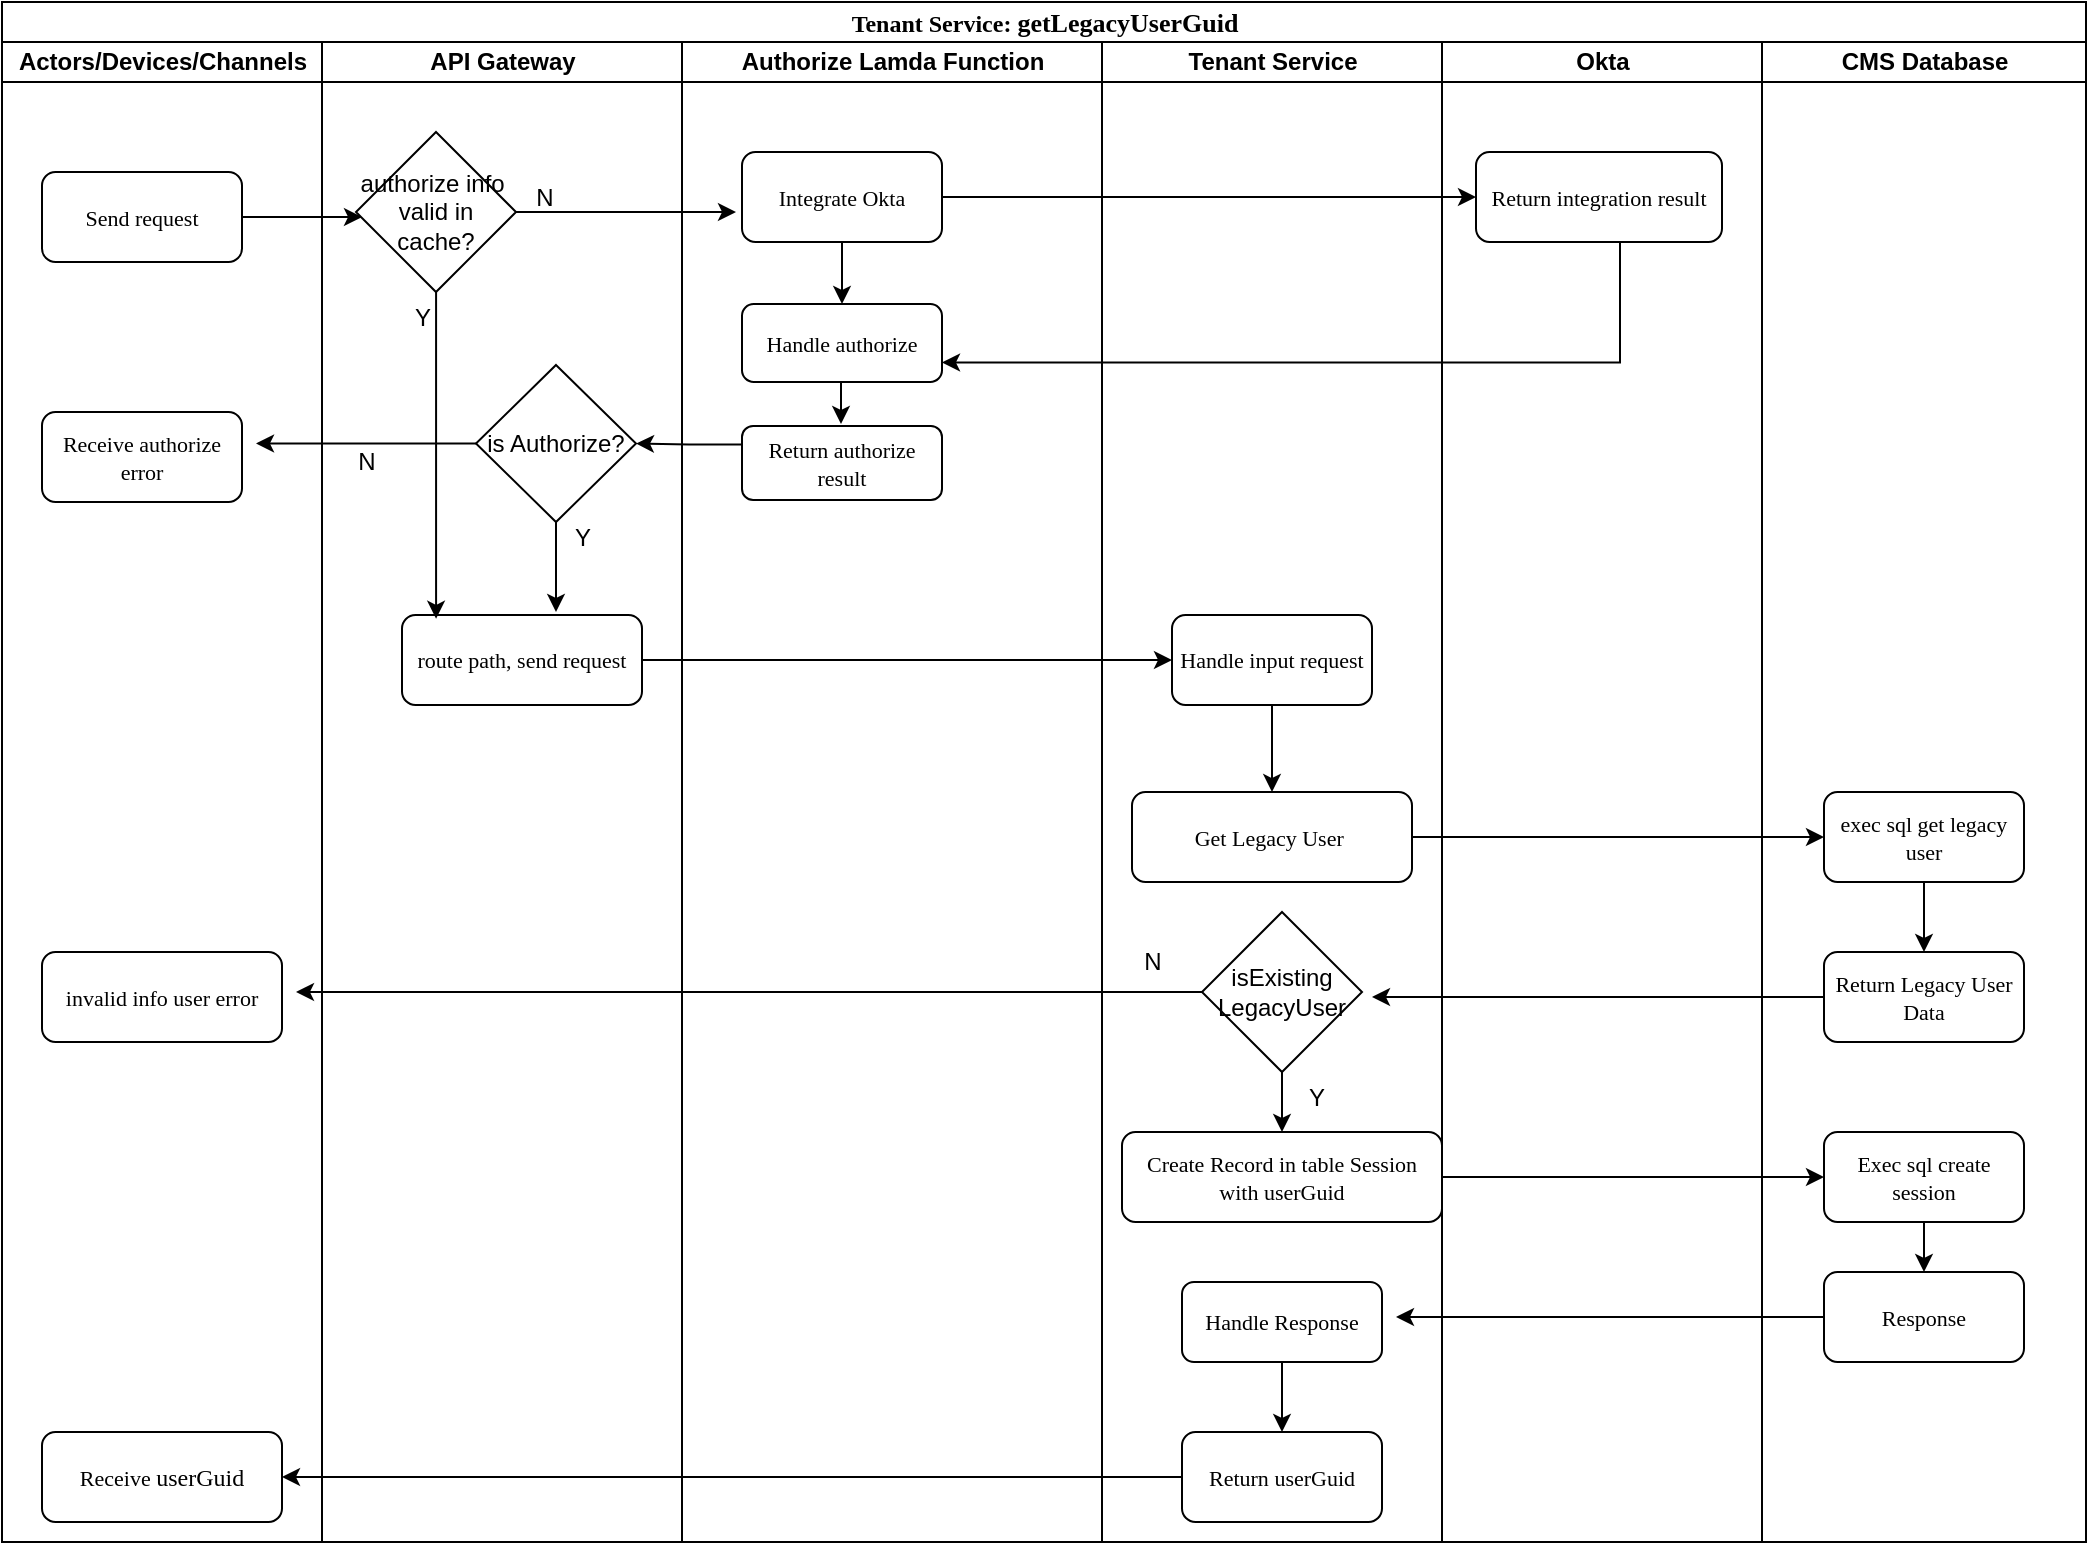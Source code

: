 <mxfile version="22.1.4" type="github">
  <diagram name="Page-1" id="P3CTmTWMg6Tq76BW2d_o">
    <mxGraphModel dx="1235" dy="615" grid="0" gridSize="10" guides="1" tooltips="1" connect="1" arrows="1" fold="1" page="1" pageScale="1" pageWidth="850" pageHeight="1100" math="0" shadow="0">
      <root>
        <mxCell id="0" />
        <mxCell id="1" parent="0" />
        <mxCell id="c0oyBZoguxhqSgDO0fiF-1" value="&lt;font style=&quot;font-size: 12px;&quot;&gt;Tenant Service:&amp;nbsp;&lt;/font&gt;&lt;font style=&quot;font-size: 13px;&quot;&gt;getLegacyUserGuid&lt;/font&gt;" style="swimlane;html=1;childLayout=stackLayout;startSize=20;rounded=0;shadow=0;labelBackgroundColor=none;strokeWidth=1;fontFamily=Verdana;fontSize=8;align=center;" vertex="1" parent="1">
          <mxGeometry x="33" y="65" width="1042" height="770" as="geometry" />
        </mxCell>
        <mxCell id="c0oyBZoguxhqSgDO0fiF-2" value="Actors/Devices/Channels" style="swimlane;html=1;startSize=20;" vertex="1" parent="c0oyBZoguxhqSgDO0fiF-1">
          <mxGeometry y="20" width="160" height="750" as="geometry" />
        </mxCell>
        <mxCell id="c0oyBZoguxhqSgDO0fiF-3" style="edgeStyle=orthogonalEdgeStyle;rounded=0;orthogonalLoop=1;jettySize=auto;html=1;" edge="1" parent="c0oyBZoguxhqSgDO0fiF-2" source="c0oyBZoguxhqSgDO0fiF-4">
          <mxGeometry relative="1" as="geometry">
            <mxPoint x="180" y="87.5" as="targetPoint" />
          </mxGeometry>
        </mxCell>
        <mxCell id="c0oyBZoguxhqSgDO0fiF-4" value="&lt;font style=&quot;font-size: 11px;&quot;&gt;Send request&lt;/font&gt;" style="rounded=1;whiteSpace=wrap;html=1;shadow=0;labelBackgroundColor=none;strokeWidth=1;fontFamily=Verdana;fontSize=8;align=center;" vertex="1" parent="c0oyBZoguxhqSgDO0fiF-2">
          <mxGeometry x="20" y="65" width="100" height="45" as="geometry" />
        </mxCell>
        <mxCell id="c0oyBZoguxhqSgDO0fiF-5" value="&lt;span style=&quot;font-size: 11px;&quot;&gt;Receive authorize error&lt;/span&gt;" style="rounded=1;whiteSpace=wrap;html=1;shadow=0;labelBackgroundColor=none;strokeWidth=1;fontFamily=Verdana;fontSize=8;align=center;" vertex="1" parent="c0oyBZoguxhqSgDO0fiF-2">
          <mxGeometry x="20" y="185" width="100" height="45" as="geometry" />
        </mxCell>
        <mxCell id="c0oyBZoguxhqSgDO0fiF-6" value="&lt;span style=&quot;font-size: 11px;&quot;&gt;Receive&amp;nbsp;&lt;/span&gt;&lt;font style=&quot;font-size: 12px;&quot;&gt;userGuid&lt;/font&gt;" style="rounded=1;whiteSpace=wrap;html=1;shadow=0;labelBackgroundColor=none;strokeWidth=1;fontFamily=Verdana;fontSize=8;align=center;" vertex="1" parent="c0oyBZoguxhqSgDO0fiF-2">
          <mxGeometry x="20" y="695" width="120" height="45" as="geometry" />
        </mxCell>
        <mxCell id="c0oyBZoguxhqSgDO0fiF-7" value="&lt;span style=&quot;font-size: 11px;&quot;&gt;invalid info user error&lt;/span&gt;" style="rounded=1;whiteSpace=wrap;html=1;shadow=0;labelBackgroundColor=none;strokeWidth=1;fontFamily=Verdana;fontSize=8;align=center;" vertex="1" parent="c0oyBZoguxhqSgDO0fiF-2">
          <mxGeometry x="20" y="455" width="120" height="45" as="geometry" />
        </mxCell>
        <mxCell id="c0oyBZoguxhqSgDO0fiF-8" value="API Gateway" style="swimlane;html=1;startSize=20;" vertex="1" parent="c0oyBZoguxhqSgDO0fiF-1">
          <mxGeometry x="160" y="20" width="180" height="750" as="geometry" />
        </mxCell>
        <mxCell id="c0oyBZoguxhqSgDO0fiF-9" style="edgeStyle=orthogonalEdgeStyle;rounded=0;orthogonalLoop=1;jettySize=auto;html=1;" edge="1" parent="c0oyBZoguxhqSgDO0fiF-8" source="c0oyBZoguxhqSgDO0fiF-10">
          <mxGeometry relative="1" as="geometry">
            <mxPoint x="207" y="85" as="targetPoint" />
          </mxGeometry>
        </mxCell>
        <mxCell id="c0oyBZoguxhqSgDO0fiF-10" value="authorize info&amp;nbsp; valid in cache?" style="rhombus;whiteSpace=wrap;html=1;" vertex="1" parent="c0oyBZoguxhqSgDO0fiF-8">
          <mxGeometry x="17" y="45" width="80" height="80" as="geometry" />
        </mxCell>
        <mxCell id="c0oyBZoguxhqSgDO0fiF-11" value="&lt;font style=&quot;font-size: 11px;&quot;&gt;route path, send request&lt;/font&gt;" style="rounded=1;whiteSpace=wrap;html=1;shadow=0;labelBackgroundColor=none;strokeWidth=1;fontFamily=Verdana;fontSize=8;align=center;" vertex="1" parent="c0oyBZoguxhqSgDO0fiF-8">
          <mxGeometry x="40" y="286.5" width="120" height="45" as="geometry" />
        </mxCell>
        <mxCell id="c0oyBZoguxhqSgDO0fiF-12" style="edgeStyle=orthogonalEdgeStyle;rounded=0;orthogonalLoop=1;jettySize=auto;html=1;" edge="1" parent="c0oyBZoguxhqSgDO0fiF-8" source="c0oyBZoguxhqSgDO0fiF-13">
          <mxGeometry relative="1" as="geometry">
            <mxPoint x="-33" y="200.75" as="targetPoint" />
          </mxGeometry>
        </mxCell>
        <mxCell id="c0oyBZoguxhqSgDO0fiF-13" value="is Authorize?" style="rhombus;whiteSpace=wrap;html=1;" vertex="1" parent="c0oyBZoguxhqSgDO0fiF-8">
          <mxGeometry x="77" y="161.5" width="80" height="78.5" as="geometry" />
        </mxCell>
        <mxCell id="c0oyBZoguxhqSgDO0fiF-14" value="N" style="text;html=1;align=center;verticalAlign=middle;resizable=0;points=[];autosize=1;strokeColor=none;fillColor=none;" vertex="1" parent="c0oyBZoguxhqSgDO0fiF-8">
          <mxGeometry x="97" y="65" width="27" height="26" as="geometry" />
        </mxCell>
        <mxCell id="c0oyBZoguxhqSgDO0fiF-15" value="Y" style="text;html=1;align=center;verticalAlign=middle;resizable=0;points=[];autosize=1;strokeColor=none;fillColor=none;" vertex="1" parent="c0oyBZoguxhqSgDO0fiF-8">
          <mxGeometry x="117" y="235" width="26" height="26" as="geometry" />
        </mxCell>
        <mxCell id="c0oyBZoguxhqSgDO0fiF-16" style="edgeStyle=orthogonalEdgeStyle;rounded=0;orthogonalLoop=1;jettySize=auto;html=1;" edge="1" parent="c0oyBZoguxhqSgDO0fiF-8" source="c0oyBZoguxhqSgDO0fiF-13">
          <mxGeometry relative="1" as="geometry">
            <mxPoint x="117" y="285" as="targetPoint" />
          </mxGeometry>
        </mxCell>
        <mxCell id="c0oyBZoguxhqSgDO0fiF-17" value="Y" style="text;html=1;align=center;verticalAlign=middle;resizable=0;points=[];autosize=1;strokeColor=none;fillColor=none;" vertex="1" parent="c0oyBZoguxhqSgDO0fiF-8">
          <mxGeometry x="37" y="125" width="26" height="26" as="geometry" />
        </mxCell>
        <mxCell id="c0oyBZoguxhqSgDO0fiF-18" style="edgeStyle=orthogonalEdgeStyle;rounded=0;orthogonalLoop=1;jettySize=auto;html=1;entryX=0.142;entryY=0.042;entryDx=0;entryDy=0;entryPerimeter=0;" edge="1" parent="c0oyBZoguxhqSgDO0fiF-8" source="c0oyBZoguxhqSgDO0fiF-10" target="c0oyBZoguxhqSgDO0fiF-11">
          <mxGeometry relative="1" as="geometry" />
        </mxCell>
        <mxCell id="c0oyBZoguxhqSgDO0fiF-19" value="N" style="text;html=1;align=center;verticalAlign=middle;resizable=0;points=[];autosize=1;strokeColor=none;fillColor=none;" vertex="1" parent="c0oyBZoguxhqSgDO0fiF-8">
          <mxGeometry x="7" y="195" width="30" height="30" as="geometry" />
        </mxCell>
        <mxCell id="c0oyBZoguxhqSgDO0fiF-20" value="Authorize Lamda Function" style="swimlane;html=1;startSize=20;" vertex="1" parent="c0oyBZoguxhqSgDO0fiF-1">
          <mxGeometry x="340" y="20" width="210" height="750" as="geometry" />
        </mxCell>
        <mxCell id="c0oyBZoguxhqSgDO0fiF-21" style="edgeStyle=orthogonalEdgeStyle;rounded=0;orthogonalLoop=1;jettySize=auto;html=1;entryX=0.5;entryY=0;entryDx=0;entryDy=0;" edge="1" parent="c0oyBZoguxhqSgDO0fiF-20" source="c0oyBZoguxhqSgDO0fiF-22" target="c0oyBZoguxhqSgDO0fiF-23">
          <mxGeometry relative="1" as="geometry" />
        </mxCell>
        <mxCell id="c0oyBZoguxhqSgDO0fiF-22" value="&lt;span style=&quot;font-size: 11px;&quot;&gt;Integrate Okta&lt;/span&gt;" style="rounded=1;whiteSpace=wrap;html=1;shadow=0;labelBackgroundColor=none;strokeWidth=1;fontFamily=Verdana;fontSize=8;align=center;" vertex="1" parent="c0oyBZoguxhqSgDO0fiF-20">
          <mxGeometry x="30" y="55" width="100" height="45" as="geometry" />
        </mxCell>
        <mxCell id="c0oyBZoguxhqSgDO0fiF-23" value="&lt;span style=&quot;font-size: 11px;&quot;&gt;Handle authorize&lt;/span&gt;" style="rounded=1;whiteSpace=wrap;html=1;shadow=0;labelBackgroundColor=none;strokeWidth=1;fontFamily=Verdana;fontSize=8;align=center;" vertex="1" parent="c0oyBZoguxhqSgDO0fiF-20">
          <mxGeometry x="30" y="131" width="100" height="39" as="geometry" />
        </mxCell>
        <mxCell id="c0oyBZoguxhqSgDO0fiF-24" value="&lt;span style=&quot;font-size: 11px;&quot;&gt;Return authorize result&lt;/span&gt;" style="rounded=1;whiteSpace=wrap;html=1;shadow=0;labelBackgroundColor=none;strokeWidth=1;fontFamily=Verdana;fontSize=8;align=center;" vertex="1" parent="c0oyBZoguxhqSgDO0fiF-20">
          <mxGeometry x="30" y="192" width="100" height="37" as="geometry" />
        </mxCell>
        <mxCell id="c0oyBZoguxhqSgDO0fiF-25" style="edgeStyle=orthogonalEdgeStyle;rounded=0;orthogonalLoop=1;jettySize=auto;html=1;entryX=0.5;entryY=0;entryDx=0;entryDy=0;" edge="1" parent="c0oyBZoguxhqSgDO0fiF-20">
          <mxGeometry relative="1" as="geometry">
            <mxPoint x="79.5" y="170" as="sourcePoint" />
            <mxPoint x="79.5" y="191" as="targetPoint" />
          </mxGeometry>
        </mxCell>
        <mxCell id="c0oyBZoguxhqSgDO0fiF-26" value="Tenant Service" style="swimlane;html=1;startSize=20;" vertex="1" parent="c0oyBZoguxhqSgDO0fiF-1">
          <mxGeometry x="550" y="20" width="170" height="750" as="geometry" />
        </mxCell>
        <mxCell id="c0oyBZoguxhqSgDO0fiF-27" style="edgeStyle=orthogonalEdgeStyle;rounded=0;orthogonalLoop=1;jettySize=auto;html=1;" edge="1" parent="c0oyBZoguxhqSgDO0fiF-26" source="c0oyBZoguxhqSgDO0fiF-28" target="c0oyBZoguxhqSgDO0fiF-29">
          <mxGeometry relative="1" as="geometry" />
        </mxCell>
        <mxCell id="c0oyBZoguxhqSgDO0fiF-28" value="&lt;font style=&quot;font-size: 11px;&quot;&gt;Handle input request&lt;/font&gt;" style="rounded=1;whiteSpace=wrap;html=1;shadow=0;labelBackgroundColor=none;strokeWidth=1;fontFamily=Verdana;fontSize=8;align=center;" vertex="1" parent="c0oyBZoguxhqSgDO0fiF-26">
          <mxGeometry x="35" y="286.5" width="100" height="45" as="geometry" />
        </mxCell>
        <mxCell id="c0oyBZoguxhqSgDO0fiF-29" value="&lt;font style=&quot;font-size: 11px;&quot;&gt;Get Legacy User&amp;nbsp;&lt;/font&gt;" style="rounded=1;whiteSpace=wrap;html=1;shadow=0;labelBackgroundColor=none;strokeWidth=1;fontFamily=Verdana;fontSize=8;align=center;" vertex="1" parent="c0oyBZoguxhqSgDO0fiF-26">
          <mxGeometry x="15" y="375" width="140" height="45" as="geometry" />
        </mxCell>
        <mxCell id="c0oyBZoguxhqSgDO0fiF-30" style="edgeStyle=orthogonalEdgeStyle;rounded=0;orthogonalLoop=1;jettySize=auto;html=1;entryX=0.5;entryY=0;entryDx=0;entryDy=0;" edge="1" parent="c0oyBZoguxhqSgDO0fiF-26" source="c0oyBZoguxhqSgDO0fiF-32" target="c0oyBZoguxhqSgDO0fiF-33">
          <mxGeometry relative="1" as="geometry" />
        </mxCell>
        <mxCell id="c0oyBZoguxhqSgDO0fiF-31" style="edgeStyle=orthogonalEdgeStyle;rounded=0;orthogonalLoop=1;jettySize=auto;html=1;" edge="1" parent="c0oyBZoguxhqSgDO0fiF-26" source="c0oyBZoguxhqSgDO0fiF-32">
          <mxGeometry relative="1" as="geometry">
            <mxPoint x="-403" y="475" as="targetPoint" />
          </mxGeometry>
        </mxCell>
        <mxCell id="c0oyBZoguxhqSgDO0fiF-32" value="isExisting&lt;br&gt;LegacyUser" style="rhombus;whiteSpace=wrap;html=1;" vertex="1" parent="c0oyBZoguxhqSgDO0fiF-26">
          <mxGeometry x="50" y="435" width="80" height="80" as="geometry" />
        </mxCell>
        <mxCell id="c0oyBZoguxhqSgDO0fiF-33" value="&lt;font style=&quot;font-size: 11px;&quot;&gt;Create Record in table Session with&amp;nbsp;userGuid&lt;/font&gt;" style="rounded=1;whiteSpace=wrap;html=1;shadow=0;labelBackgroundColor=none;strokeWidth=1;fontFamily=Verdana;fontSize=8;align=center;" vertex="1" parent="c0oyBZoguxhqSgDO0fiF-26">
          <mxGeometry x="10" y="545" width="160" height="45" as="geometry" />
        </mxCell>
        <mxCell id="c0oyBZoguxhqSgDO0fiF-60" style="edgeStyle=orthogonalEdgeStyle;rounded=0;orthogonalLoop=1;jettySize=auto;html=1;entryX=0.5;entryY=0;entryDx=0;entryDy=0;" edge="1" parent="c0oyBZoguxhqSgDO0fiF-26" source="c0oyBZoguxhqSgDO0fiF-34" target="c0oyBZoguxhqSgDO0fiF-57">
          <mxGeometry relative="1" as="geometry" />
        </mxCell>
        <mxCell id="c0oyBZoguxhqSgDO0fiF-34" value="&lt;span style=&quot;font-size: 11px;&quot;&gt;Handle Response&lt;/span&gt;" style="rounded=1;whiteSpace=wrap;html=1;shadow=0;labelBackgroundColor=none;strokeWidth=1;fontFamily=Verdana;fontSize=8;align=center;" vertex="1" parent="c0oyBZoguxhqSgDO0fiF-26">
          <mxGeometry x="40" y="620" width="100" height="40" as="geometry" />
        </mxCell>
        <mxCell id="c0oyBZoguxhqSgDO0fiF-35" value="N" style="text;html=1;align=center;verticalAlign=middle;resizable=0;points=[];autosize=1;strokeColor=none;fillColor=none;" vertex="1" parent="c0oyBZoguxhqSgDO0fiF-26">
          <mxGeometry x="10" y="445" width="30" height="30" as="geometry" />
        </mxCell>
        <mxCell id="c0oyBZoguxhqSgDO0fiF-57" value="&lt;font style=&quot;font-size: 11px;&quot;&gt;Return&amp;nbsp;&lt;font style=&quot;font-size: 11px;&quot;&gt;userGuid&lt;/font&gt;&lt;/font&gt;" style="rounded=1;whiteSpace=wrap;html=1;shadow=0;labelBackgroundColor=none;strokeWidth=1;fontFamily=Verdana;fontSize=8;align=center;" vertex="1" parent="c0oyBZoguxhqSgDO0fiF-26">
          <mxGeometry x="40" y="695" width="100" height="45" as="geometry" />
        </mxCell>
        <mxCell id="c0oyBZoguxhqSgDO0fiF-36" value="Okta" style="swimlane;html=1;startSize=20;" vertex="1" parent="c0oyBZoguxhqSgDO0fiF-1">
          <mxGeometry x="720" y="20" width="160" height="750" as="geometry" />
        </mxCell>
        <mxCell id="c0oyBZoguxhqSgDO0fiF-37" value="&lt;span style=&quot;font-size: 11px;&quot;&gt;Return integration result&lt;/span&gt;" style="rounded=1;whiteSpace=wrap;html=1;shadow=0;labelBackgroundColor=none;strokeWidth=1;fontFamily=Verdana;fontSize=8;align=center;" vertex="1" parent="c0oyBZoguxhqSgDO0fiF-36">
          <mxGeometry x="17" y="55" width="123" height="45" as="geometry" />
        </mxCell>
        <mxCell id="c0oyBZoguxhqSgDO0fiF-41" style="edgeStyle=orthogonalEdgeStyle;rounded=0;orthogonalLoop=1;jettySize=auto;html=1;entryX=1;entryY=0.5;entryDx=0;entryDy=0;exitX=0;exitY=0.25;exitDx=0;exitDy=0;" edge="1" parent="c0oyBZoguxhqSgDO0fiF-1" source="c0oyBZoguxhqSgDO0fiF-24" target="c0oyBZoguxhqSgDO0fiF-13">
          <mxGeometry relative="1" as="geometry" />
        </mxCell>
        <mxCell id="c0oyBZoguxhqSgDO0fiF-42" style="edgeStyle=orthogonalEdgeStyle;rounded=0;orthogonalLoop=1;jettySize=auto;html=1;entryX=0;entryY=0.5;entryDx=0;entryDy=0;" edge="1" parent="c0oyBZoguxhqSgDO0fiF-1" source="c0oyBZoguxhqSgDO0fiF-11" target="c0oyBZoguxhqSgDO0fiF-28">
          <mxGeometry relative="1" as="geometry">
            <mxPoint x="560" y="302.5" as="targetPoint" />
          </mxGeometry>
        </mxCell>
        <mxCell id="c0oyBZoguxhqSgDO0fiF-43" value="CMS Database" style="swimlane;html=1;startSize=20;" vertex="1" parent="c0oyBZoguxhqSgDO0fiF-1">
          <mxGeometry x="880" y="20" width="162" height="750" as="geometry" />
        </mxCell>
        <mxCell id="c0oyBZoguxhqSgDO0fiF-44" style="edgeStyle=orthogonalEdgeStyle;rounded=0;orthogonalLoop=1;jettySize=auto;html=1;" edge="1" parent="c0oyBZoguxhqSgDO0fiF-43" source="c0oyBZoguxhqSgDO0fiF-45" target="c0oyBZoguxhqSgDO0fiF-46">
          <mxGeometry relative="1" as="geometry" />
        </mxCell>
        <mxCell id="c0oyBZoguxhqSgDO0fiF-45" value="&lt;span style=&quot;font-size: 11px;&quot;&gt;exec sql get legacy user&lt;/span&gt;" style="rounded=1;whiteSpace=wrap;html=1;shadow=0;labelBackgroundColor=none;strokeWidth=1;fontFamily=Verdana;fontSize=8;align=center;" vertex="1" parent="c0oyBZoguxhqSgDO0fiF-43">
          <mxGeometry x="31" y="375" width="100" height="45" as="geometry" />
        </mxCell>
        <mxCell id="c0oyBZoguxhqSgDO0fiF-46" value="&lt;font style=&quot;font-size: 11px;&quot;&gt;Return Legacy User Data&lt;/font&gt;" style="rounded=1;whiteSpace=wrap;html=1;shadow=0;labelBackgroundColor=none;strokeWidth=1;fontFamily=Verdana;fontSize=8;align=center;" vertex="1" parent="c0oyBZoguxhqSgDO0fiF-43">
          <mxGeometry x="31" y="455" width="100" height="45" as="geometry" />
        </mxCell>
        <mxCell id="c0oyBZoguxhqSgDO0fiF-58" style="edgeStyle=orthogonalEdgeStyle;rounded=0;orthogonalLoop=1;jettySize=auto;html=1;entryX=0.5;entryY=0;entryDx=0;entryDy=0;" edge="1" parent="c0oyBZoguxhqSgDO0fiF-43" source="c0oyBZoguxhqSgDO0fiF-55" target="c0oyBZoguxhqSgDO0fiF-56">
          <mxGeometry relative="1" as="geometry" />
        </mxCell>
        <mxCell id="c0oyBZoguxhqSgDO0fiF-55" value="&lt;span style=&quot;font-size: 11px;&quot;&gt;Exec sql create session&lt;/span&gt;" style="rounded=1;whiteSpace=wrap;html=1;shadow=0;labelBackgroundColor=none;strokeWidth=1;fontFamily=Verdana;fontSize=8;align=center;" vertex="1" parent="c0oyBZoguxhqSgDO0fiF-43">
          <mxGeometry x="31" y="545" width="100" height="45" as="geometry" />
        </mxCell>
        <mxCell id="c0oyBZoguxhqSgDO0fiF-59" style="edgeStyle=orthogonalEdgeStyle;rounded=0;orthogonalLoop=1;jettySize=auto;html=1;" edge="1" parent="c0oyBZoguxhqSgDO0fiF-43" source="c0oyBZoguxhqSgDO0fiF-56">
          <mxGeometry relative="1" as="geometry">
            <mxPoint x="-183" y="637.5" as="targetPoint" />
          </mxGeometry>
        </mxCell>
        <mxCell id="c0oyBZoguxhqSgDO0fiF-56" value="&lt;span style=&quot;font-size: 11px;&quot;&gt;Response&lt;/span&gt;" style="rounded=1;whiteSpace=wrap;html=1;shadow=0;labelBackgroundColor=none;strokeWidth=1;fontFamily=Verdana;fontSize=8;align=center;" vertex="1" parent="c0oyBZoguxhqSgDO0fiF-43">
          <mxGeometry x="31" y="615" width="100" height="45" as="geometry" />
        </mxCell>
        <mxCell id="c0oyBZoguxhqSgDO0fiF-47" style="edgeStyle=orthogonalEdgeStyle;rounded=0;orthogonalLoop=1;jettySize=auto;html=1;" edge="1" parent="c0oyBZoguxhqSgDO0fiF-1" source="c0oyBZoguxhqSgDO0fiF-22" target="c0oyBZoguxhqSgDO0fiF-37">
          <mxGeometry relative="1" as="geometry" />
        </mxCell>
        <mxCell id="c0oyBZoguxhqSgDO0fiF-48" style="edgeStyle=orthogonalEdgeStyle;rounded=0;orthogonalLoop=1;jettySize=auto;html=1;entryX=1;entryY=0.75;entryDx=0;entryDy=0;" edge="1" parent="c0oyBZoguxhqSgDO0fiF-1" source="c0oyBZoguxhqSgDO0fiF-37" target="c0oyBZoguxhqSgDO0fiF-23">
          <mxGeometry relative="1" as="geometry">
            <Array as="points">
              <mxPoint x="809" y="180" />
            </Array>
          </mxGeometry>
        </mxCell>
        <mxCell id="c0oyBZoguxhqSgDO0fiF-49" style="edgeStyle=orthogonalEdgeStyle;rounded=0;orthogonalLoop=1;jettySize=auto;html=1;" edge="1" parent="c0oyBZoguxhqSgDO0fiF-1" source="c0oyBZoguxhqSgDO0fiF-29" target="c0oyBZoguxhqSgDO0fiF-45">
          <mxGeometry relative="1" as="geometry" />
        </mxCell>
        <mxCell id="c0oyBZoguxhqSgDO0fiF-50" style="edgeStyle=orthogonalEdgeStyle;rounded=0;orthogonalLoop=1;jettySize=auto;html=1;entryX=1;entryY=0.5;entryDx=0;entryDy=0;" edge="1" parent="c0oyBZoguxhqSgDO0fiF-1" source="c0oyBZoguxhqSgDO0fiF-46">
          <mxGeometry relative="1" as="geometry">
            <mxPoint x="685" y="497.5" as="targetPoint" />
          </mxGeometry>
        </mxCell>
        <mxCell id="c0oyBZoguxhqSgDO0fiF-51" style="edgeStyle=orthogonalEdgeStyle;rounded=0;orthogonalLoop=1;jettySize=auto;html=1;entryX=0;entryY=0.5;entryDx=0;entryDy=0;" edge="1" parent="c0oyBZoguxhqSgDO0fiF-1" source="c0oyBZoguxhqSgDO0fiF-33" target="c0oyBZoguxhqSgDO0fiF-55">
          <mxGeometry relative="1" as="geometry">
            <mxPoint x="748.5" y="607.5" as="targetPoint" />
          </mxGeometry>
        </mxCell>
        <mxCell id="c0oyBZoguxhqSgDO0fiF-61" style="edgeStyle=orthogonalEdgeStyle;rounded=0;orthogonalLoop=1;jettySize=auto;html=1;entryX=1;entryY=0.5;entryDx=0;entryDy=0;" edge="1" parent="c0oyBZoguxhqSgDO0fiF-1" source="c0oyBZoguxhqSgDO0fiF-57" target="c0oyBZoguxhqSgDO0fiF-6">
          <mxGeometry relative="1" as="geometry" />
        </mxCell>
        <mxCell id="c0oyBZoguxhqSgDO0fiF-54" value="Y" style="text;html=1;align=center;verticalAlign=middle;resizable=0;points=[];autosize=1;strokeColor=none;fillColor=none;" vertex="1" parent="1">
          <mxGeometry x="675" y="598" width="30" height="30" as="geometry" />
        </mxCell>
      </root>
    </mxGraphModel>
  </diagram>
</mxfile>

